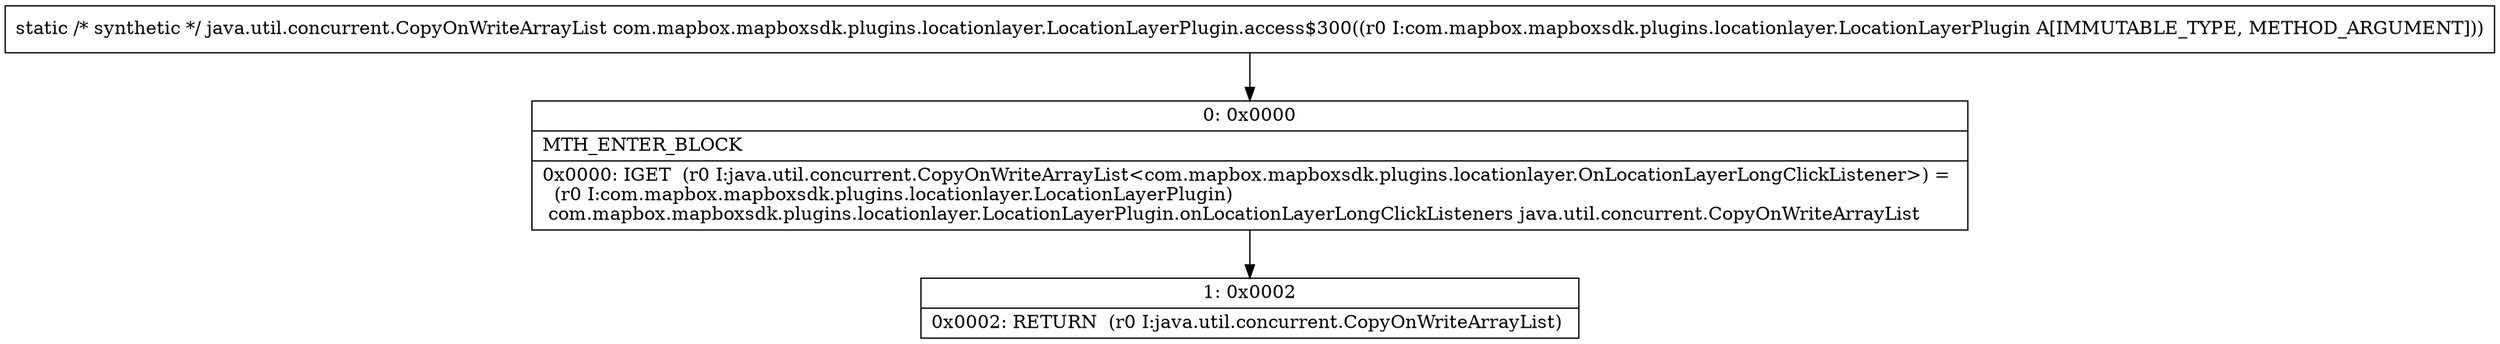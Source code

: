 digraph "CFG forcom.mapbox.mapboxsdk.plugins.locationlayer.LocationLayerPlugin.access$300(Lcom\/mapbox\/mapboxsdk\/plugins\/locationlayer\/LocationLayerPlugin;)Ljava\/util\/concurrent\/CopyOnWriteArrayList;" {
Node_0 [shape=record,label="{0\:\ 0x0000|MTH_ENTER_BLOCK\l|0x0000: IGET  (r0 I:java.util.concurrent.CopyOnWriteArrayList\<com.mapbox.mapboxsdk.plugins.locationlayer.OnLocationLayerLongClickListener\>) = \l  (r0 I:com.mapbox.mapboxsdk.plugins.locationlayer.LocationLayerPlugin)\l com.mapbox.mapboxsdk.plugins.locationlayer.LocationLayerPlugin.onLocationLayerLongClickListeners java.util.concurrent.CopyOnWriteArrayList \l}"];
Node_1 [shape=record,label="{1\:\ 0x0002|0x0002: RETURN  (r0 I:java.util.concurrent.CopyOnWriteArrayList) \l}"];
MethodNode[shape=record,label="{static \/* synthetic *\/ java.util.concurrent.CopyOnWriteArrayList com.mapbox.mapboxsdk.plugins.locationlayer.LocationLayerPlugin.access$300((r0 I:com.mapbox.mapboxsdk.plugins.locationlayer.LocationLayerPlugin A[IMMUTABLE_TYPE, METHOD_ARGUMENT])) }"];
MethodNode -> Node_0;
Node_0 -> Node_1;
}

